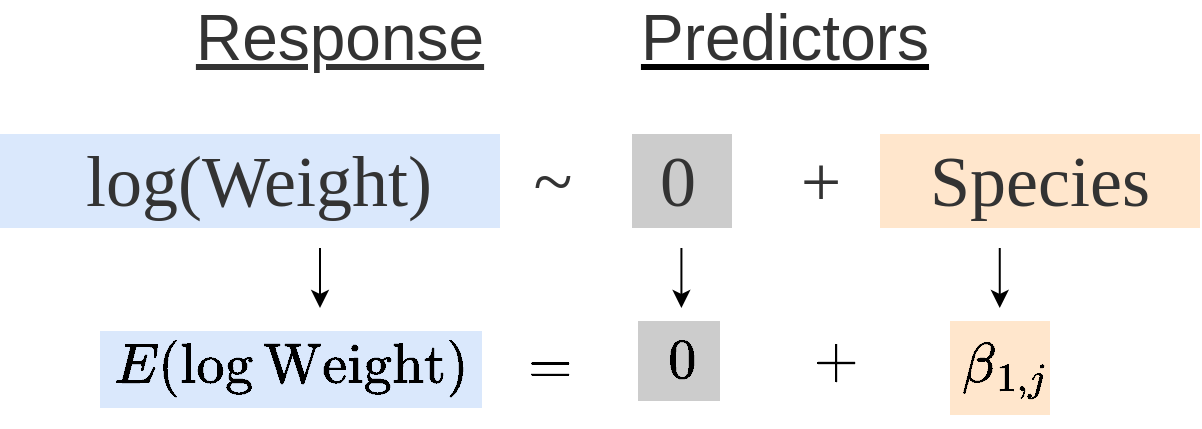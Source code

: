 <mxfile version="13.0.3" type="device"><diagram id="x4DUtWrtQSSHCOGQ2uvx" name="Page-1"><mxGraphModel dx="1132" dy="680" grid="1" gridSize="10" guides="1" tooltips="1" connect="1" arrows="1" fold="1" page="1" pageScale="1" pageWidth="850" pageHeight="1100" math="1" shadow="0" extFonts="Fira Code^https://fonts.googleapis.com/css?family=Fira+Code"><root><mxCell id="0"/><mxCell id="1" parent="0"/><mxCell id="tVuXtK08-FD9287AxWrC-23" value="&lt;span style=&quot;font-family: &amp;#34;fira code&amp;#34; ; font-size: 36px ; font-style: normal ; font-weight: 400 ; letter-spacing: normal ; text-align: center ; text-indent: 0px ; text-transform: none ; word-spacing: 0px ; float: none ; display: inline&quot;&gt;&lt;font color=&quot;#333333&quot;&gt;Species&lt;/font&gt;&lt;/span&gt;" style="rounded=0;whiteSpace=wrap;html=1;strokeColor=none;fillColor=#ffe6cc;labelBackgroundColor=none;" parent="1" vertex="1"><mxGeometry x="590" y="273" width="160" height="47" as="geometry"/></mxCell><mxCell id="tVuXtK08-FD9287AxWrC-22" value="" style="rounded=0;whiteSpace=wrap;html=1;strokeColor=none;fillColor=#ffe6cc;" parent="1" vertex="1"><mxGeometry x="625" y="366.5" width="50" height="47" as="geometry"/></mxCell><mxCell id="tVuXtK08-FD9287AxWrC-21" value="" style="rounded=0;whiteSpace=wrap;html=1;strokeColor=none;fillColor=#CCCCCC;fontColor=#333333;" parent="1" vertex="1"><mxGeometry x="466" y="273" width="50" height="47" as="geometry"/></mxCell><mxCell id="tVuXtK08-FD9287AxWrC-15" value="" style="rounded=0;whiteSpace=wrap;html=1;strokeColor=none;fillColor=#dae8fc;" parent="1" vertex="1"><mxGeometry x="150" y="273" width="250" height="47" as="geometry"/></mxCell><mxCell id="tVuXtK08-FD9287AxWrC-1" value="&lt;font style=&quot;font-size: 36px&quot; color=&quot;#333333&quot;&gt;log(Weight)&lt;/font&gt;" style="text;html=1;strokeColor=none;fillColor=none;align=center;verticalAlign=middle;whiteSpace=wrap;rounded=0;fontFamily=Fira Code;FType=g;" parent="1" vertex="1"><mxGeometry x="157.5" y="261.5" width="242.5" height="70" as="geometry"/></mxCell><mxCell id="tVuXtK08-FD9287AxWrC-3" value="&lt;font style=&quot;font-size: 24px&quot;&gt;$$=$$&lt;/font&gt;" style="text;html=1;strokeColor=none;fillColor=none;align=center;verticalAlign=middle;whiteSpace=wrap;rounded=0;" parent="1" vertex="1"><mxGeometry x="405" y="380" width="40" height="20" as="geometry"/></mxCell><mxCell id="tVuXtK08-FD9287AxWrC-7" value="&lt;font style=&quot;font-size: 24px&quot;&gt;$$\beta_{1, j}$$&lt;/font&gt;" style="text;html=1;strokeColor=none;fillColor=none;align=center;verticalAlign=middle;whiteSpace=wrap;rounded=0;" parent="1" vertex="1"><mxGeometry x="630" y="380" width="44" height="20" as="geometry"/></mxCell><mxCell id="tVuXtK08-FD9287AxWrC-12" value="" style="endArrow=classic;html=1;" parent="1" edge="1"><mxGeometry width="50" height="50" relative="1" as="geometry"><mxPoint x="310" y="330" as="sourcePoint"/><mxPoint x="310" y="360" as="targetPoint"/></mxGeometry></mxCell><mxCell id="tVuXtK08-FD9287AxWrC-14" value="" style="endArrow=classic;html=1;" parent="1" edge="1"><mxGeometry width="50" height="50" relative="1" as="geometry"><mxPoint x="649.88" y="330" as="sourcePoint"/><mxPoint x="649.88" y="360" as="targetPoint"/></mxGeometry></mxCell><mxCell id="tVuXtK08-FD9287AxWrC-26" value="&lt;font style=&quot;font-size: 32px;&quot; face=&quot;Arial&quot;&gt;Response&lt;/font&gt;" style="text;html=1;strokeColor=none;fillColor=none;align=center;verticalAlign=middle;whiteSpace=wrap;rounded=0;fontStyle=4;fontFamily=Verdana;labelBackgroundColor=none;fontColor=#333333;fontSize=32;" parent="1" vertex="1"><mxGeometry x="240" y="210" width="160" height="30" as="geometry"/></mxCell><mxCell id="tVuXtK08-FD9287AxWrC-30" value="&lt;font style=&quot;font-size: 32px;&quot; color=&quot;#333333&quot; face=&quot;Arial&quot;&gt;Predictors&lt;/font&gt;" style="text;html=1;strokeColor=none;fillColor=none;align=center;verticalAlign=middle;whiteSpace=wrap;rounded=0;fontStyle=4;fontFamily=Verdana;fontSize=32;" parent="1" vertex="1"><mxGeometry x="460" y="210" width="165" height="30" as="geometry"/></mxCell><mxCell id="tVuXtK08-FD9287AxWrC-34" value="&lt;div style=&quot;text-align: center&quot;&gt;&lt;span style=&quot;font-size: 36px&quot;&gt;&lt;font face=&quot;fira code&quot;&gt;0&lt;/font&gt;&lt;/span&gt;&lt;/div&gt;" style="text;whiteSpace=wrap;html=1;fontFamily=Verdana;fontColor=#333333;labelBackgroundColor=none;" parent="1" vertex="1"><mxGeometry x="478" y="268.5" width="29" height="40" as="geometry"/></mxCell><mxCell id="tVuXtK08-FD9287AxWrC-35" value="&lt;font color=&quot;#333333&quot;&gt;&lt;span style=&quot;font-size: 36px&quot;&gt;~&lt;/span&gt;&lt;/font&gt;" style="text;html=1;strokeColor=none;fillColor=none;align=center;verticalAlign=middle;whiteSpace=wrap;rounded=0;fontFamily=Fira Code;FType=g;" parent="1" vertex="1"><mxGeometry x="405" y="261.5" width="42.5" height="70" as="geometry"/></mxCell><mxCell id="tVuXtK08-FD9287AxWrC-40" value="&lt;font style=&quot;font-size: 36px&quot; face=&quot;Fira Code&quot;&gt;+&lt;/font&gt;" style="text;html=1;align=center;verticalAlign=middle;resizable=0;points=[];autosize=1;fontFamily=Verdana;fontColor=#333333;" parent="1" vertex="1"><mxGeometry x="540" y="281.5" width="40" height="30" as="geometry"/></mxCell><mxCell id="bJseXkU3CiyeGBj7Vjsn-6" value="" style="rounded=0;whiteSpace=wrap;html=1;strokeColor=none;fillColor=#CCCCCC;fontColor=#333333;" parent="1" vertex="1"><mxGeometry x="469" y="366.5" width="41" height="40" as="geometry"/></mxCell><mxCell id="bJseXkU3CiyeGBj7Vjsn-8" value="&lt;font style=&quot;font-size: 24px&quot;&gt;$$0$$&lt;/font&gt;" style="text;html=1;strokeColor=none;fillColor=none;align=center;verticalAlign=middle;whiteSpace=wrap;rounded=0;" parent="1" vertex="1"><mxGeometry x="469" y="376.5" width="44" height="20" as="geometry"/></mxCell><mxCell id="bJseXkU3CiyeGBj7Vjsn-9" value="&lt;font style=&quot;font-size: 24px&quot;&gt;$$+$$&lt;/font&gt;" style="text;html=1;strokeColor=none;fillColor=none;align=center;verticalAlign=middle;whiteSpace=wrap;rounded=0;" parent="1" vertex="1"><mxGeometry x="546" y="376.5" width="44" height="20" as="geometry"/></mxCell><mxCell id="bJseXkU3CiyeGBj7Vjsn-10" value="" style="endArrow=classic;html=1;" parent="1" edge="1"><mxGeometry width="50" height="50" relative="1" as="geometry"><mxPoint x="490.71" y="330" as="sourcePoint"/><mxPoint x="490.71" y="360" as="targetPoint"/></mxGeometry></mxCell><mxCell id="srMI9xdpWtU9fSV-4zJp-1" value="" style="rounded=0;whiteSpace=wrap;html=1;strokeColor=none;fillColor=#dae8fc;" vertex="1" parent="1"><mxGeometry x="200" y="371.5" width="191" height="38.5" as="geometry"/></mxCell><mxCell id="srMI9xdpWtU9fSV-4zJp-2" value="&lt;font style=&quot;font-size: 24px&quot;&gt;$$E(\log \text{Weight})$$&lt;/font&gt;" style="text;html=1;strokeColor=none;fillColor=none;align=center;verticalAlign=middle;whiteSpace=wrap;rounded=0;" vertex="1" parent="1"><mxGeometry x="201" y="375.38" width="190" height="29.25" as="geometry"/></mxCell></root></mxGraphModel></diagram></mxfile>